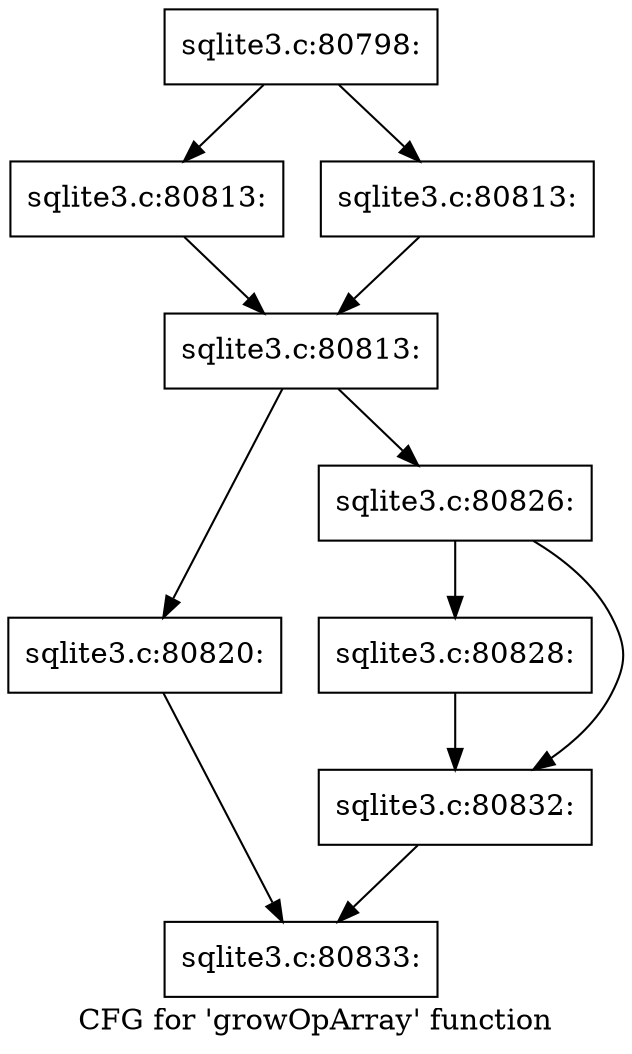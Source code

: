 digraph "CFG for 'growOpArray' function" {
	label="CFG for 'growOpArray' function";

	Node0x55c0f5445d20 [shape=record,label="{sqlite3.c:80798:}"];
	Node0x55c0f5445d20 -> Node0x55c0f85eb020;
	Node0x55c0f5445d20 -> Node0x55c0f85eb070;
	Node0x55c0f85eb020 [shape=record,label="{sqlite3.c:80813:}"];
	Node0x55c0f85eb020 -> Node0x55c0f85eb0c0;
	Node0x55c0f85eb070 [shape=record,label="{sqlite3.c:80813:}"];
	Node0x55c0f85eb070 -> Node0x55c0f85eb0c0;
	Node0x55c0f85eb0c0 [shape=record,label="{sqlite3.c:80813:}"];
	Node0x55c0f85eb0c0 -> Node0x55c0f85ebc00;
	Node0x55c0f85eb0c0 -> Node0x55c0f85ebc50;
	Node0x55c0f85ebc00 [shape=record,label="{sqlite3.c:80820:}"];
	Node0x55c0f85ebc00 -> Node0x55c0f85e95d0;
	Node0x55c0f85ebc50 [shape=record,label="{sqlite3.c:80826:}"];
	Node0x55c0f85ebc50 -> Node0x55c0f85ed240;
	Node0x55c0f85ebc50 -> Node0x55c0f85ed290;
	Node0x55c0f85ed240 [shape=record,label="{sqlite3.c:80828:}"];
	Node0x55c0f85ed240 -> Node0x55c0f85ed290;
	Node0x55c0f85ed290 [shape=record,label="{sqlite3.c:80832:}"];
	Node0x55c0f85ed290 -> Node0x55c0f85e95d0;
	Node0x55c0f85e95d0 [shape=record,label="{sqlite3.c:80833:}"];
}
